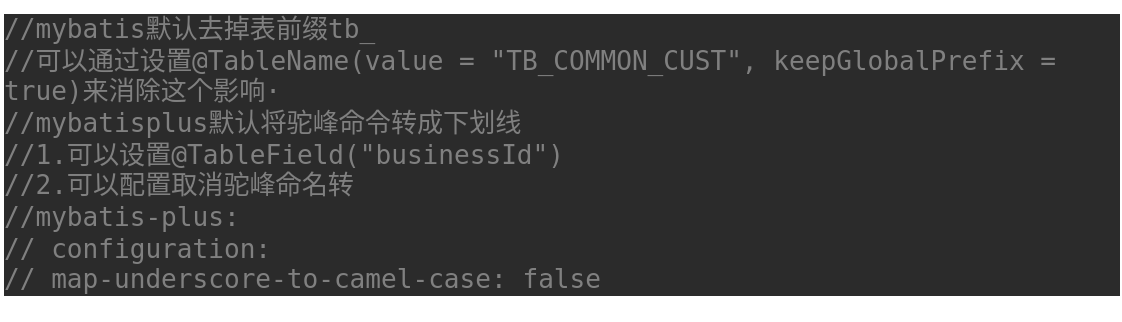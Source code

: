 <mxfile version="22.1.17" type="github">
  <diagram name="第 1 页" id="hitQ557934wSpYfua57N">
    <mxGraphModel dx="1221" dy="618" grid="1" gridSize="10" guides="1" tooltips="1" connect="1" arrows="1" fold="1" page="1" pageScale="1" pageWidth="827" pageHeight="1169" math="0" shadow="0">
      <root>
        <mxCell id="0" />
        <mxCell id="1" parent="0" />
        <mxCell id="cIx-faLkfHjQOtFbOFxc-1" value="&lt;div style=&quot;background-color: rgb(43, 43, 43); color: rgb(169, 183, 198); font-family: &amp;quot;JetBrains Mono&amp;quot;, monospace; font-size: 9.8pt;&quot;&gt;&lt;span style=&quot;color:#808080;&quot;&gt;//mybatis&lt;/span&gt;&lt;span style=&quot;color:#808080;font-family:&#39;宋体&#39;,monospace;&quot;&gt;默认去掉表前缀&lt;/span&gt;&lt;span style=&quot;color:#808080;&quot;&gt;tb_&lt;br&gt;&lt;/span&gt;&lt;span style=&quot;color:#808080;&quot;&gt;//&lt;/span&gt;&lt;span style=&quot;color:#808080;font-family:&#39;宋体&#39;,monospace;&quot;&gt;可以通过设置&lt;/span&gt;&lt;span style=&quot;color:#808080;&quot;&gt;@TableName(value = &quot;TB_COMMON_CUST&quot;, keepGlobalPrefix = true)&lt;/span&gt;&lt;span style=&quot;color:#808080;font-family:&#39;宋体&#39;,monospace;&quot;&gt;来消除这个影响&lt;/span&gt;&lt;span style=&quot;color:#808080;&quot;&gt;·&lt;br&gt;&lt;/span&gt;&lt;span style=&quot;color:#808080;&quot;&gt;//mybatisplus&lt;/span&gt;&lt;span style=&quot;color:#808080;font-family:&#39;宋体&#39;,monospace;&quot;&gt;默认将驼峰命令转成下划线&lt;br&gt;&lt;/span&gt;&lt;span style=&quot;color:#808080;&quot;&gt;//1.&lt;/span&gt;&lt;span style=&quot;color:#808080;font-family:&#39;宋体&#39;,monospace;&quot;&gt;可以设置&lt;/span&gt;&lt;span style=&quot;color:#808080;&quot;&gt;@TableField(&quot;businessId&quot;)&lt;br&gt;&lt;/span&gt;&lt;span style=&quot;color:#808080;&quot;&gt;//2.&lt;/span&gt;&lt;span style=&quot;color:#808080;font-family:&#39;宋体&#39;,monospace;&quot;&gt;可以配置取消驼峰命名转&lt;br&gt;&lt;/span&gt;&lt;span style=&quot;color:#808080;&quot;&gt;//mybatis-plus:&lt;br&gt;&lt;/span&gt;&lt;span style=&quot;color:#808080;&quot;&gt;//        configuration:&lt;br&gt;&lt;/span&gt;&lt;span style=&quot;color:#808080;&quot;&gt;//        map-underscore-to-camel-case: false&lt;/span&gt;&lt;/div&gt;" style="text;whiteSpace=wrap;html=1;" vertex="1" parent="1">
          <mxGeometry x="240" y="230" width="560" height="160" as="geometry" />
        </mxCell>
      </root>
    </mxGraphModel>
  </diagram>
</mxfile>
